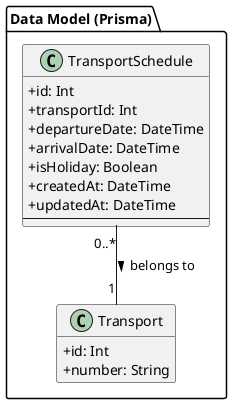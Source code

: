 @startuml
  ' Diagramme de Classe pour le domaine Planification Transport (TransportSchedule)

  skinparam classAttributeIconSize 0
  hide empty members

  package "Data Model (Prisma)" {
      class TransportSchedule {
          + id: Int
          + transportId: Int
          + departureDate: DateTime
          + arrivalDate: DateTime
          + isHoliday: Boolean
          + createdAt: DateTime
          + updatedAt: DateTime
          --
          ' Relations
          ' transport: Transport
      }

      class Transport {
          + id: Int
          + number: String
          ' ... other attributes
      }
  }

  ' Relationships
  TransportSchedule "0..*" -- "1" Transport : belongs to >


  @enduml
